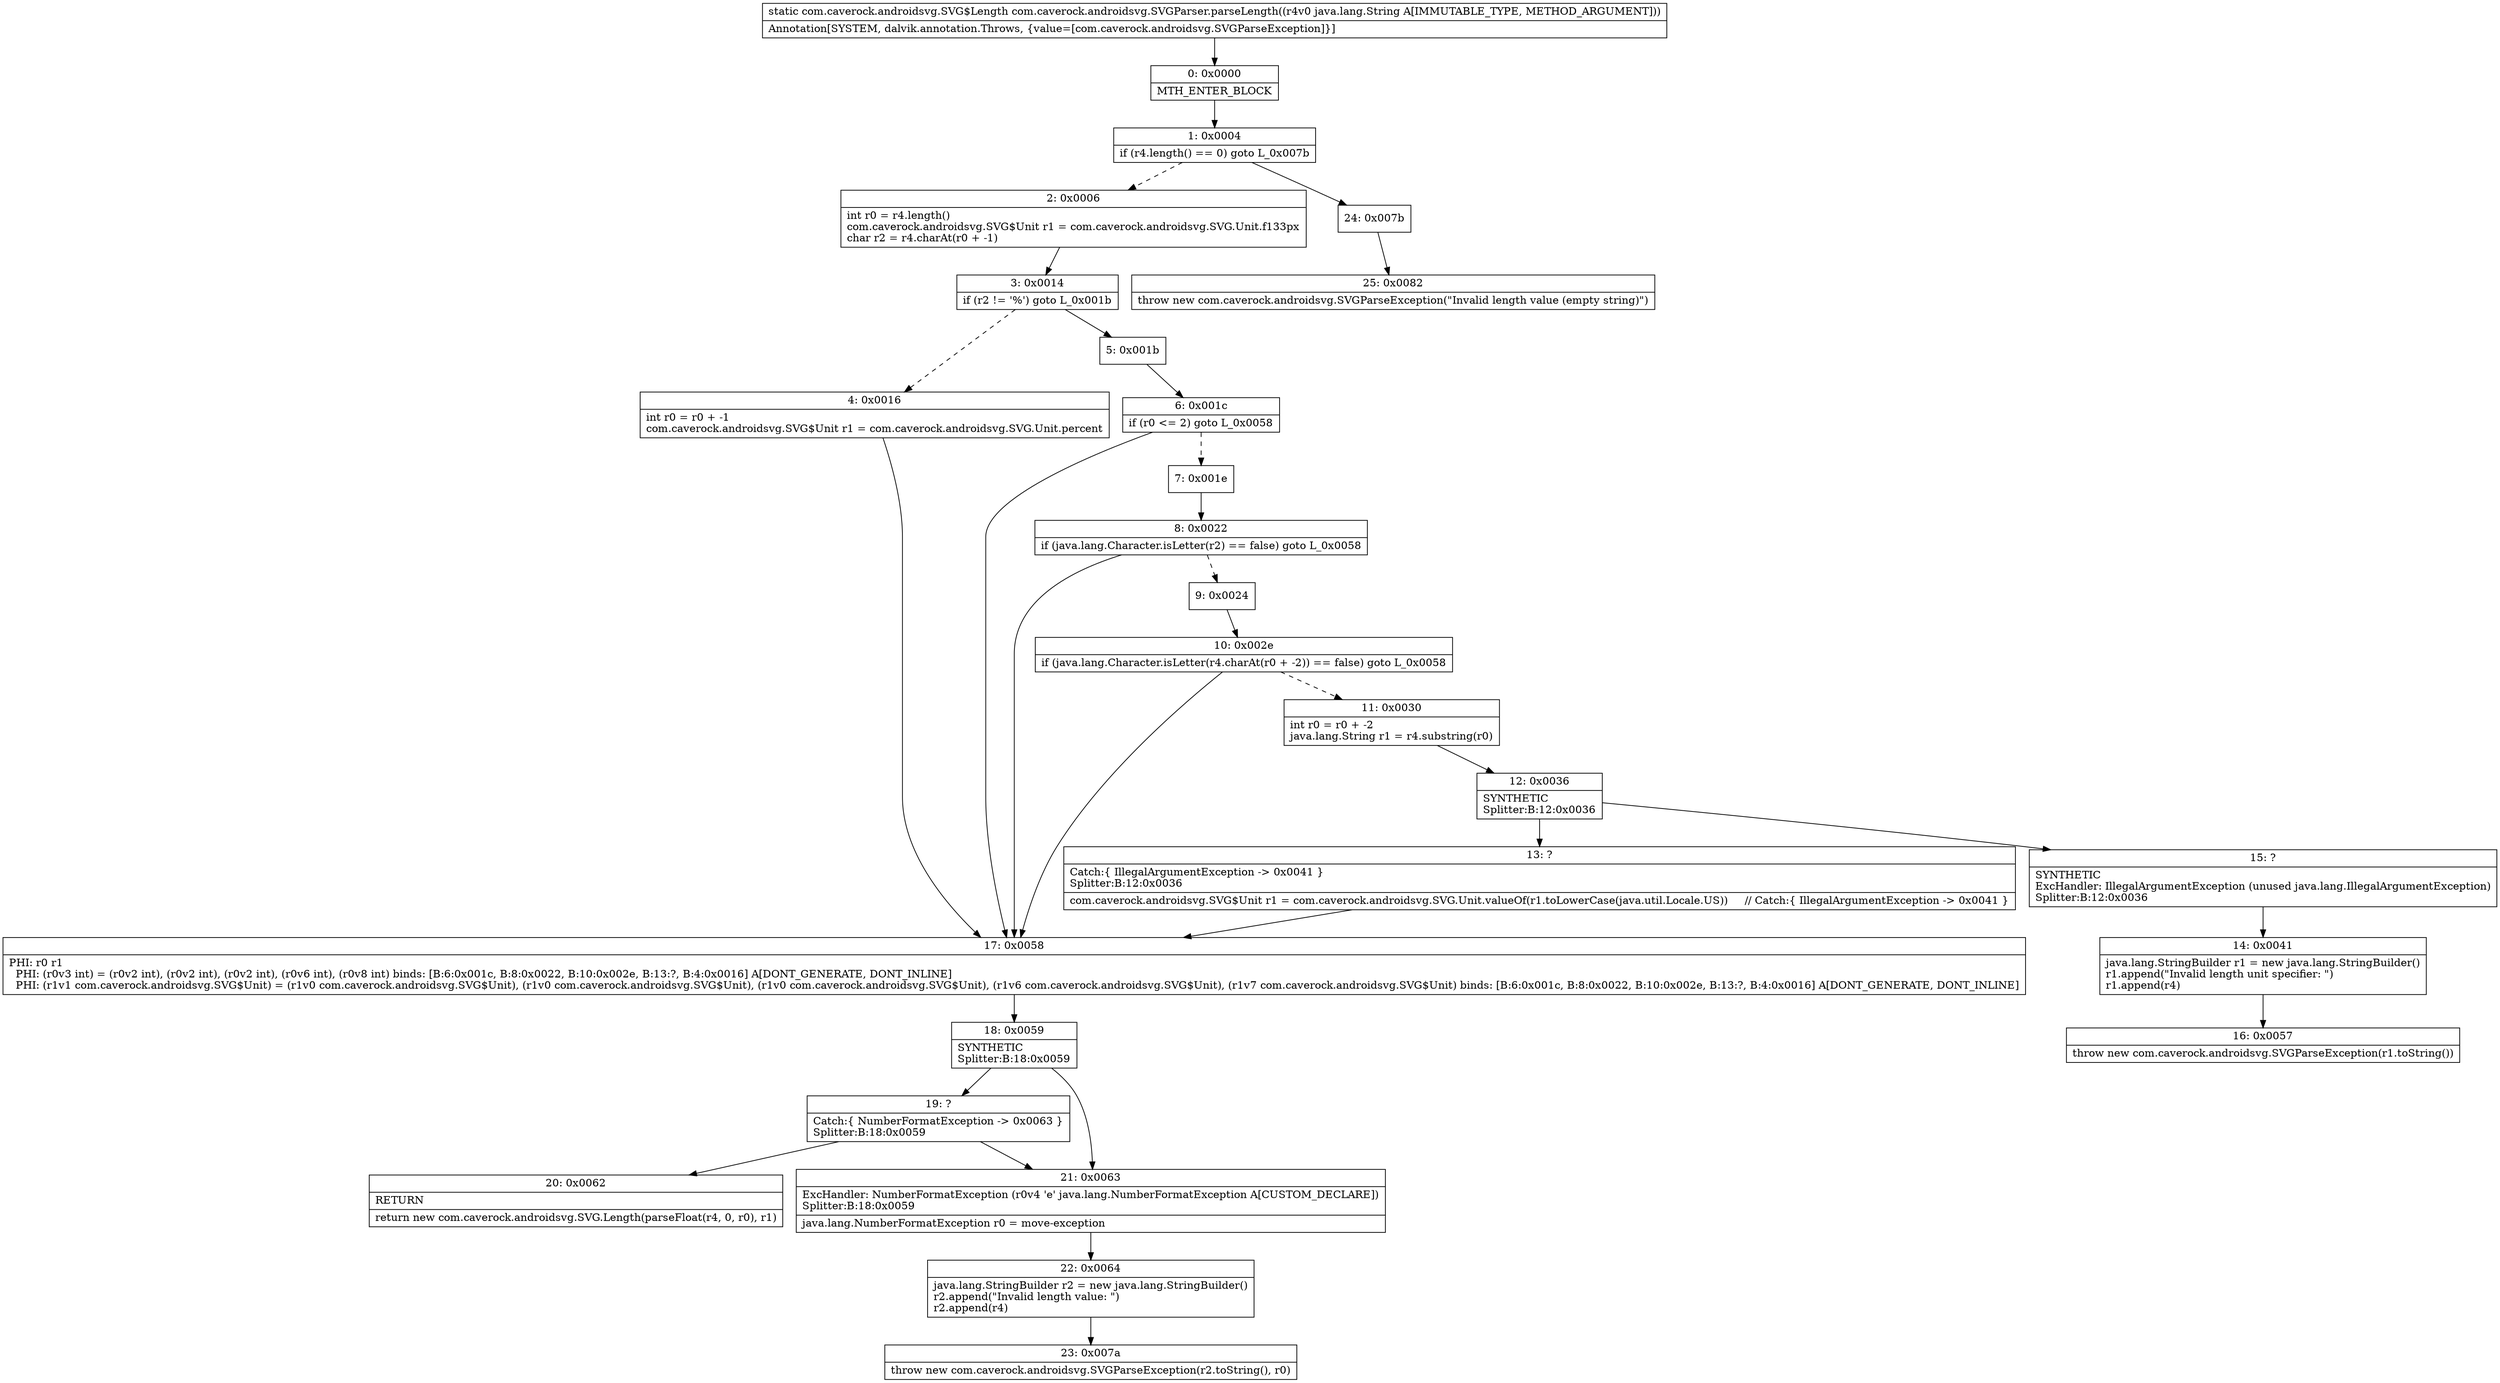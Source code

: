 digraph "CFG forcom.caverock.androidsvg.SVGParser.parseLength(Ljava\/lang\/String;)Lcom\/caverock\/androidsvg\/SVG$Length;" {
Node_0 [shape=record,label="{0\:\ 0x0000|MTH_ENTER_BLOCK\l}"];
Node_1 [shape=record,label="{1\:\ 0x0004|if (r4.length() == 0) goto L_0x007b\l}"];
Node_2 [shape=record,label="{2\:\ 0x0006|int r0 = r4.length()\lcom.caverock.androidsvg.SVG$Unit r1 = com.caverock.androidsvg.SVG.Unit.f133px\lchar r2 = r4.charAt(r0 + \-1)\l}"];
Node_3 [shape=record,label="{3\:\ 0x0014|if (r2 != '%') goto L_0x001b\l}"];
Node_4 [shape=record,label="{4\:\ 0x0016|int r0 = r0 + \-1\lcom.caverock.androidsvg.SVG$Unit r1 = com.caverock.androidsvg.SVG.Unit.percent\l}"];
Node_5 [shape=record,label="{5\:\ 0x001b}"];
Node_6 [shape=record,label="{6\:\ 0x001c|if (r0 \<= 2) goto L_0x0058\l}"];
Node_7 [shape=record,label="{7\:\ 0x001e}"];
Node_8 [shape=record,label="{8\:\ 0x0022|if (java.lang.Character.isLetter(r2) == false) goto L_0x0058\l}"];
Node_9 [shape=record,label="{9\:\ 0x0024}"];
Node_10 [shape=record,label="{10\:\ 0x002e|if (java.lang.Character.isLetter(r4.charAt(r0 + \-2)) == false) goto L_0x0058\l}"];
Node_11 [shape=record,label="{11\:\ 0x0030|int r0 = r0 + \-2\ljava.lang.String r1 = r4.substring(r0)\l}"];
Node_12 [shape=record,label="{12\:\ 0x0036|SYNTHETIC\lSplitter:B:12:0x0036\l}"];
Node_13 [shape=record,label="{13\:\ ?|Catch:\{ IllegalArgumentException \-\> 0x0041 \}\lSplitter:B:12:0x0036\l|com.caverock.androidsvg.SVG$Unit r1 = com.caverock.androidsvg.SVG.Unit.valueOf(r1.toLowerCase(java.util.Locale.US))     \/\/ Catch:\{ IllegalArgumentException \-\> 0x0041 \}\l}"];
Node_14 [shape=record,label="{14\:\ 0x0041|java.lang.StringBuilder r1 = new java.lang.StringBuilder()\lr1.append(\"Invalid length unit specifier: \")\lr1.append(r4)\l}"];
Node_15 [shape=record,label="{15\:\ ?|SYNTHETIC\lExcHandler: IllegalArgumentException (unused java.lang.IllegalArgumentException)\lSplitter:B:12:0x0036\l}"];
Node_16 [shape=record,label="{16\:\ 0x0057|throw new com.caverock.androidsvg.SVGParseException(r1.toString())\l}"];
Node_17 [shape=record,label="{17\:\ 0x0058|PHI: r0 r1 \l  PHI: (r0v3 int) = (r0v2 int), (r0v2 int), (r0v2 int), (r0v6 int), (r0v8 int) binds: [B:6:0x001c, B:8:0x0022, B:10:0x002e, B:13:?, B:4:0x0016] A[DONT_GENERATE, DONT_INLINE]\l  PHI: (r1v1 com.caverock.androidsvg.SVG$Unit) = (r1v0 com.caverock.androidsvg.SVG$Unit), (r1v0 com.caverock.androidsvg.SVG$Unit), (r1v0 com.caverock.androidsvg.SVG$Unit), (r1v6 com.caverock.androidsvg.SVG$Unit), (r1v7 com.caverock.androidsvg.SVG$Unit) binds: [B:6:0x001c, B:8:0x0022, B:10:0x002e, B:13:?, B:4:0x0016] A[DONT_GENERATE, DONT_INLINE]\l}"];
Node_18 [shape=record,label="{18\:\ 0x0059|SYNTHETIC\lSplitter:B:18:0x0059\l}"];
Node_19 [shape=record,label="{19\:\ ?|Catch:\{ NumberFormatException \-\> 0x0063 \}\lSplitter:B:18:0x0059\l}"];
Node_20 [shape=record,label="{20\:\ 0x0062|RETURN\l|return new com.caverock.androidsvg.SVG.Length(parseFloat(r4, 0, r0), r1)\l}"];
Node_21 [shape=record,label="{21\:\ 0x0063|ExcHandler: NumberFormatException (r0v4 'e' java.lang.NumberFormatException A[CUSTOM_DECLARE])\lSplitter:B:18:0x0059\l|java.lang.NumberFormatException r0 = move\-exception\l}"];
Node_22 [shape=record,label="{22\:\ 0x0064|java.lang.StringBuilder r2 = new java.lang.StringBuilder()\lr2.append(\"Invalid length value: \")\lr2.append(r4)\l}"];
Node_23 [shape=record,label="{23\:\ 0x007a|throw new com.caverock.androidsvg.SVGParseException(r2.toString(), r0)\l}"];
Node_24 [shape=record,label="{24\:\ 0x007b}"];
Node_25 [shape=record,label="{25\:\ 0x0082|throw new com.caverock.androidsvg.SVGParseException(\"Invalid length value (empty string)\")\l}"];
MethodNode[shape=record,label="{static com.caverock.androidsvg.SVG$Length com.caverock.androidsvg.SVGParser.parseLength((r4v0 java.lang.String A[IMMUTABLE_TYPE, METHOD_ARGUMENT]))  | Annotation[SYSTEM, dalvik.annotation.Throws, \{value=[com.caverock.androidsvg.SVGParseException]\}]\l}"];
MethodNode -> Node_0;
Node_0 -> Node_1;
Node_1 -> Node_2[style=dashed];
Node_1 -> Node_24;
Node_2 -> Node_3;
Node_3 -> Node_4[style=dashed];
Node_3 -> Node_5;
Node_4 -> Node_17;
Node_5 -> Node_6;
Node_6 -> Node_7[style=dashed];
Node_6 -> Node_17;
Node_7 -> Node_8;
Node_8 -> Node_9[style=dashed];
Node_8 -> Node_17;
Node_9 -> Node_10;
Node_10 -> Node_11[style=dashed];
Node_10 -> Node_17;
Node_11 -> Node_12;
Node_12 -> Node_13;
Node_12 -> Node_15;
Node_13 -> Node_17;
Node_14 -> Node_16;
Node_15 -> Node_14;
Node_17 -> Node_18;
Node_18 -> Node_19;
Node_18 -> Node_21;
Node_19 -> Node_20;
Node_19 -> Node_21;
Node_21 -> Node_22;
Node_22 -> Node_23;
Node_24 -> Node_25;
}

